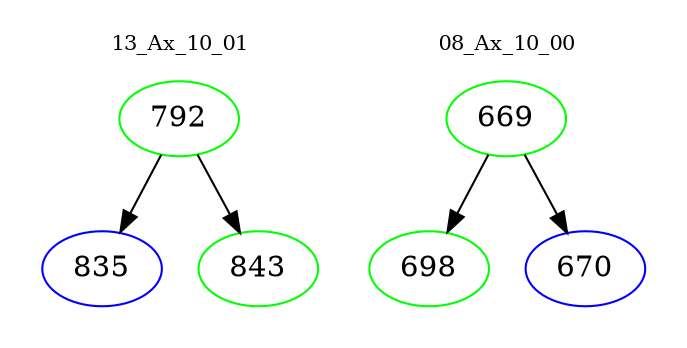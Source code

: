 digraph{
subgraph cluster_0 {
color = white
label = "13_Ax_10_01";
fontsize=10;
T0_792 [label="792", color="green"]
T0_792 -> T0_835 [color="black"]
T0_835 [label="835", color="blue"]
T0_792 -> T0_843 [color="black"]
T0_843 [label="843", color="green"]
}
subgraph cluster_1 {
color = white
label = "08_Ax_10_00";
fontsize=10;
T1_669 [label="669", color="green"]
T1_669 -> T1_698 [color="black"]
T1_698 [label="698", color="green"]
T1_669 -> T1_670 [color="black"]
T1_670 [label="670", color="blue"]
}
}
